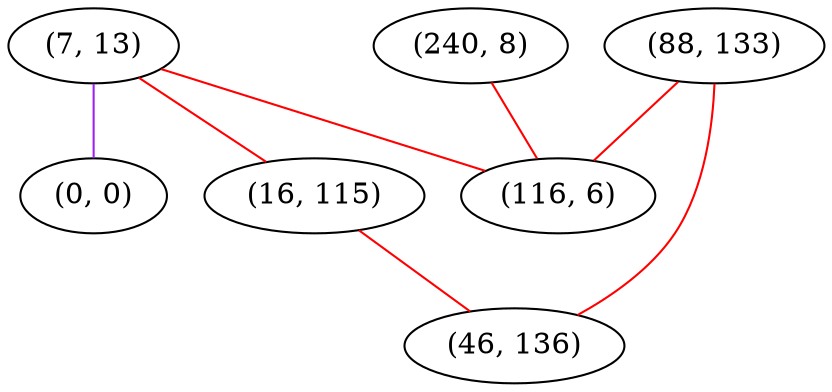 graph "" {
"(240, 8)";
"(7, 13)";
"(88, 133)";
"(0, 0)";
"(116, 6)";
"(16, 115)";
"(46, 136)";
"(240, 8)" -- "(116, 6)"  [color=red, key=0, weight=1];
"(7, 13)" -- "(16, 115)"  [color=red, key=0, weight=1];
"(7, 13)" -- "(0, 0)"  [color=purple, key=0, weight=4];
"(7, 13)" -- "(116, 6)"  [color=red, key=0, weight=1];
"(88, 133)" -- "(46, 136)"  [color=red, key=0, weight=1];
"(88, 133)" -- "(116, 6)"  [color=red, key=0, weight=1];
"(16, 115)" -- "(46, 136)"  [color=red, key=0, weight=1];
}
